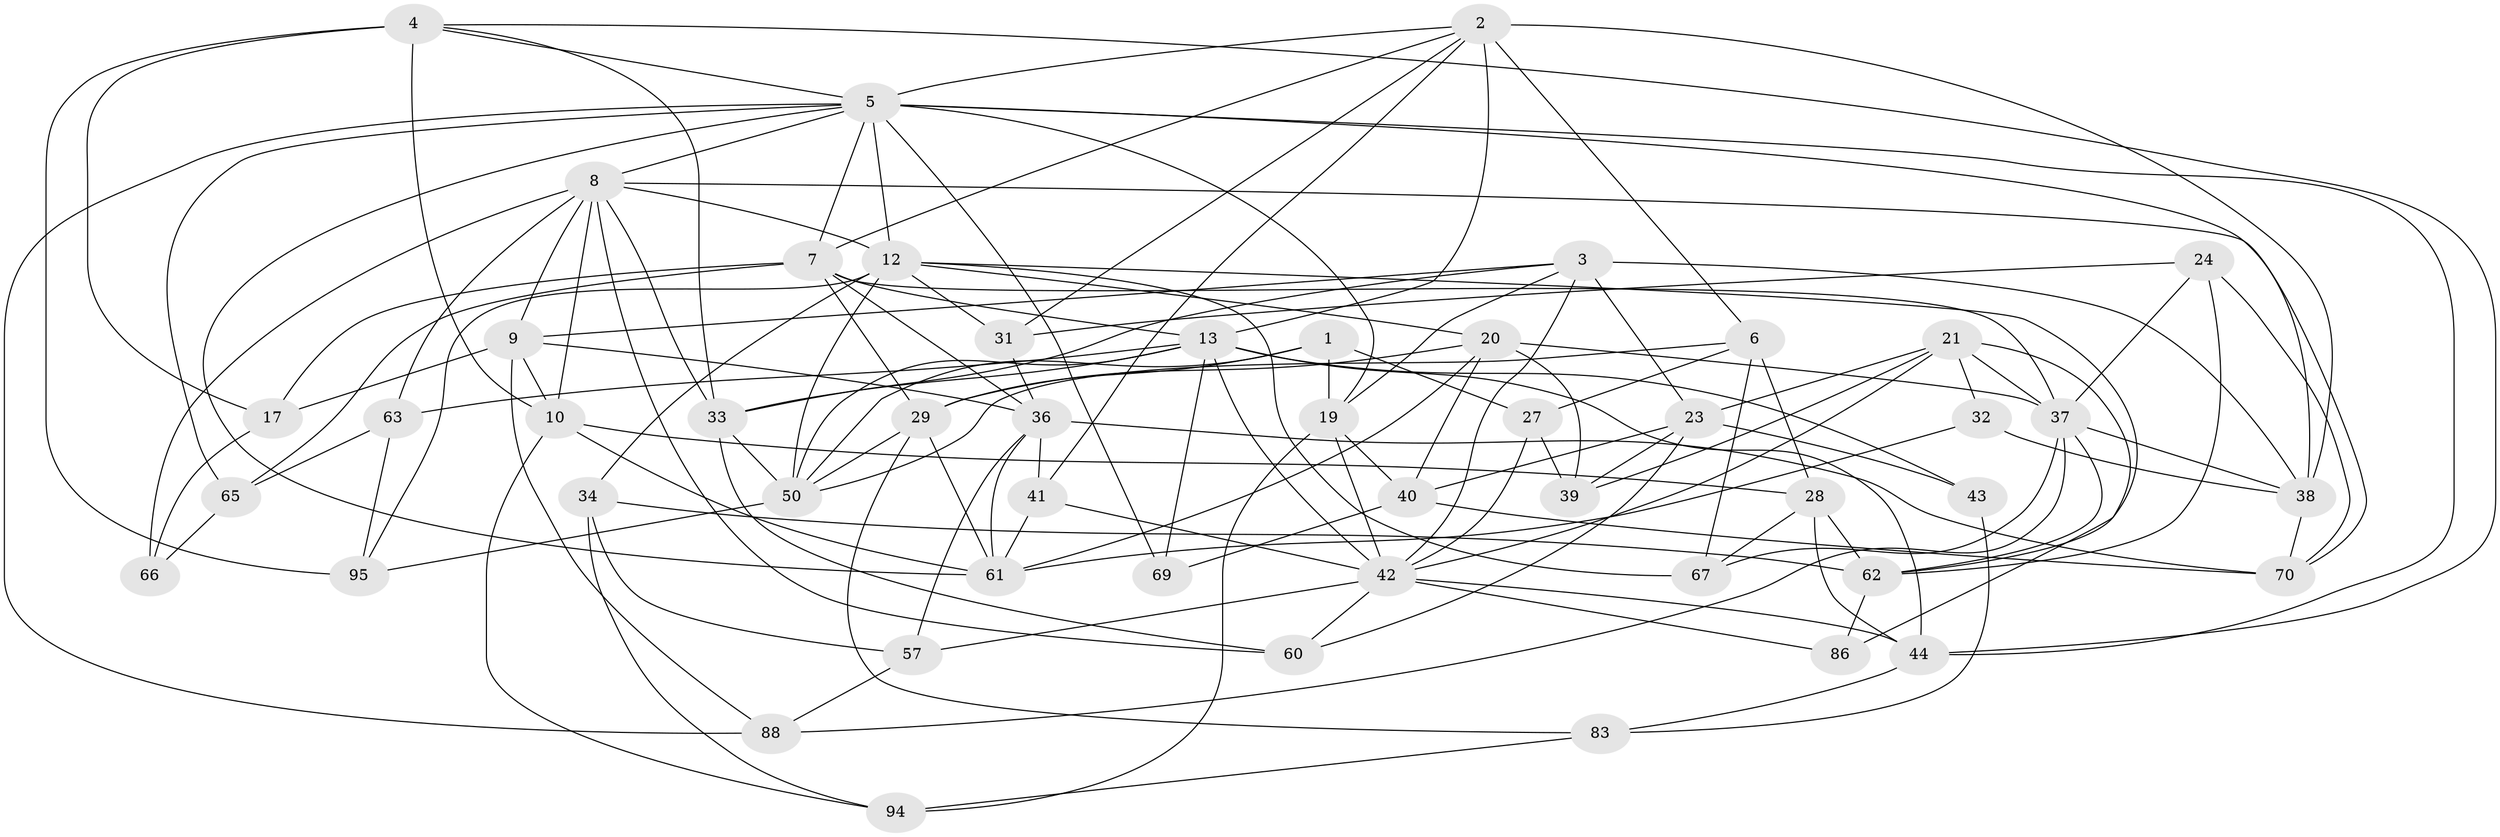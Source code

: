 // original degree distribution, {4: 1.0}
// Generated by graph-tools (version 1.1) at 2025/16/03/09/25 04:16:26]
// undirected, 50 vertices, 137 edges
graph export_dot {
graph [start="1"]
  node [color=gray90,style=filled];
  1;
  2 [super="+11+85"];
  3 [super="+51"];
  4 [super="+18"];
  5 [super="+71+47+46"];
  6 [super="+35"];
  7 [super="+22+15"];
  8 [super="+16+45+84"];
  9 [super="+53"];
  10 [super="+87"];
  12 [super="+25+14"];
  13 [super="+97+54+98"];
  17;
  19 [super="+26"];
  20 [super="+80"];
  21 [super="+92+49"];
  23 [super="+64"];
  24;
  27;
  28 [super="+82"];
  29 [super="+30"];
  31;
  32;
  33 [super="+72"];
  34;
  36 [super="+52+78"];
  37 [super="+90+58"];
  38 [super="+81+68"];
  39;
  40 [super="+96"];
  41;
  42 [super="+91+59"];
  43;
  44 [super="+79"];
  50 [super="+93+89"];
  57;
  60;
  61 [super="+74+77"];
  62 [super="+75"];
  63;
  65;
  66;
  67;
  69;
  70 [super="+73"];
  83;
  86;
  88;
  94;
  95;
  1 -- 19;
  1 -- 27;
  1 -- 29;
  1 -- 50;
  2 -- 31;
  2 -- 13 [weight=2];
  2 -- 5;
  2 -- 7;
  2 -- 41;
  2 -- 38;
  2 -- 6;
  3 -- 23;
  3 -- 38;
  3 -- 19;
  3 -- 9;
  3 -- 33;
  3 -- 42;
  4 -- 17;
  4 -- 95;
  4 -- 33;
  4 -- 10;
  4 -- 5;
  4 -- 44;
  5 -- 88;
  5 -- 65;
  5 -- 69;
  5 -- 8;
  5 -- 61 [weight=2];
  5 -- 7;
  5 -- 38 [weight=2];
  5 -- 12;
  5 -- 19;
  5 -- 44;
  6 -- 28 [weight=2];
  6 -- 27;
  6 -- 67;
  6 -- 50;
  7 -- 65;
  7 -- 17;
  7 -- 37;
  7 -- 36;
  7 -- 13;
  7 -- 29;
  8 -- 10;
  8 -- 66 [weight=2];
  8 -- 33;
  8 -- 60;
  8 -- 63;
  8 -- 12;
  8 -- 9;
  8 -- 70;
  9 -- 88;
  9 -- 10;
  9 -- 17;
  9 -- 36;
  10 -- 61;
  10 -- 94;
  10 -- 28;
  12 -- 67;
  12 -- 62;
  12 -- 31;
  12 -- 34;
  12 -- 50 [weight=2];
  12 -- 20;
  12 -- 95;
  13 -- 63;
  13 -- 33;
  13 -- 50;
  13 -- 69;
  13 -- 43;
  13 -- 42;
  13 -- 44;
  17 -- 66;
  19 -- 94;
  19 -- 40;
  19 -- 42;
  20 -- 40;
  20 -- 39;
  20 -- 61;
  20 -- 37;
  20 -- 29;
  21 -- 39;
  21 -- 86 [weight=2];
  21 -- 23 [weight=2];
  21 -- 42;
  21 -- 32;
  21 -- 37;
  23 -- 39;
  23 -- 43 [weight=2];
  23 -- 40;
  23 -- 60;
  24 -- 31;
  24 -- 62;
  24 -- 37;
  24 -- 70;
  27 -- 39;
  27 -- 42;
  28 -- 44;
  28 -- 67;
  28 -- 62;
  29 -- 83;
  29 -- 61;
  29 -- 50;
  31 -- 36;
  32 -- 38 [weight=2];
  32 -- 61;
  33 -- 60;
  33 -- 50;
  34 -- 94;
  34 -- 62;
  34 -- 57;
  36 -- 41;
  36 -- 70 [weight=2];
  36 -- 61;
  36 -- 57;
  37 -- 62;
  37 -- 88;
  37 -- 67;
  37 -- 38;
  38 -- 70;
  40 -- 69 [weight=2];
  40 -- 70;
  41 -- 61;
  41 -- 42;
  42 -- 86;
  42 -- 60;
  42 -- 57;
  42 -- 44;
  43 -- 83;
  44 -- 83;
  50 -- 95;
  57 -- 88;
  62 -- 86;
  63 -- 95;
  63 -- 65;
  65 -- 66;
  83 -- 94;
}
